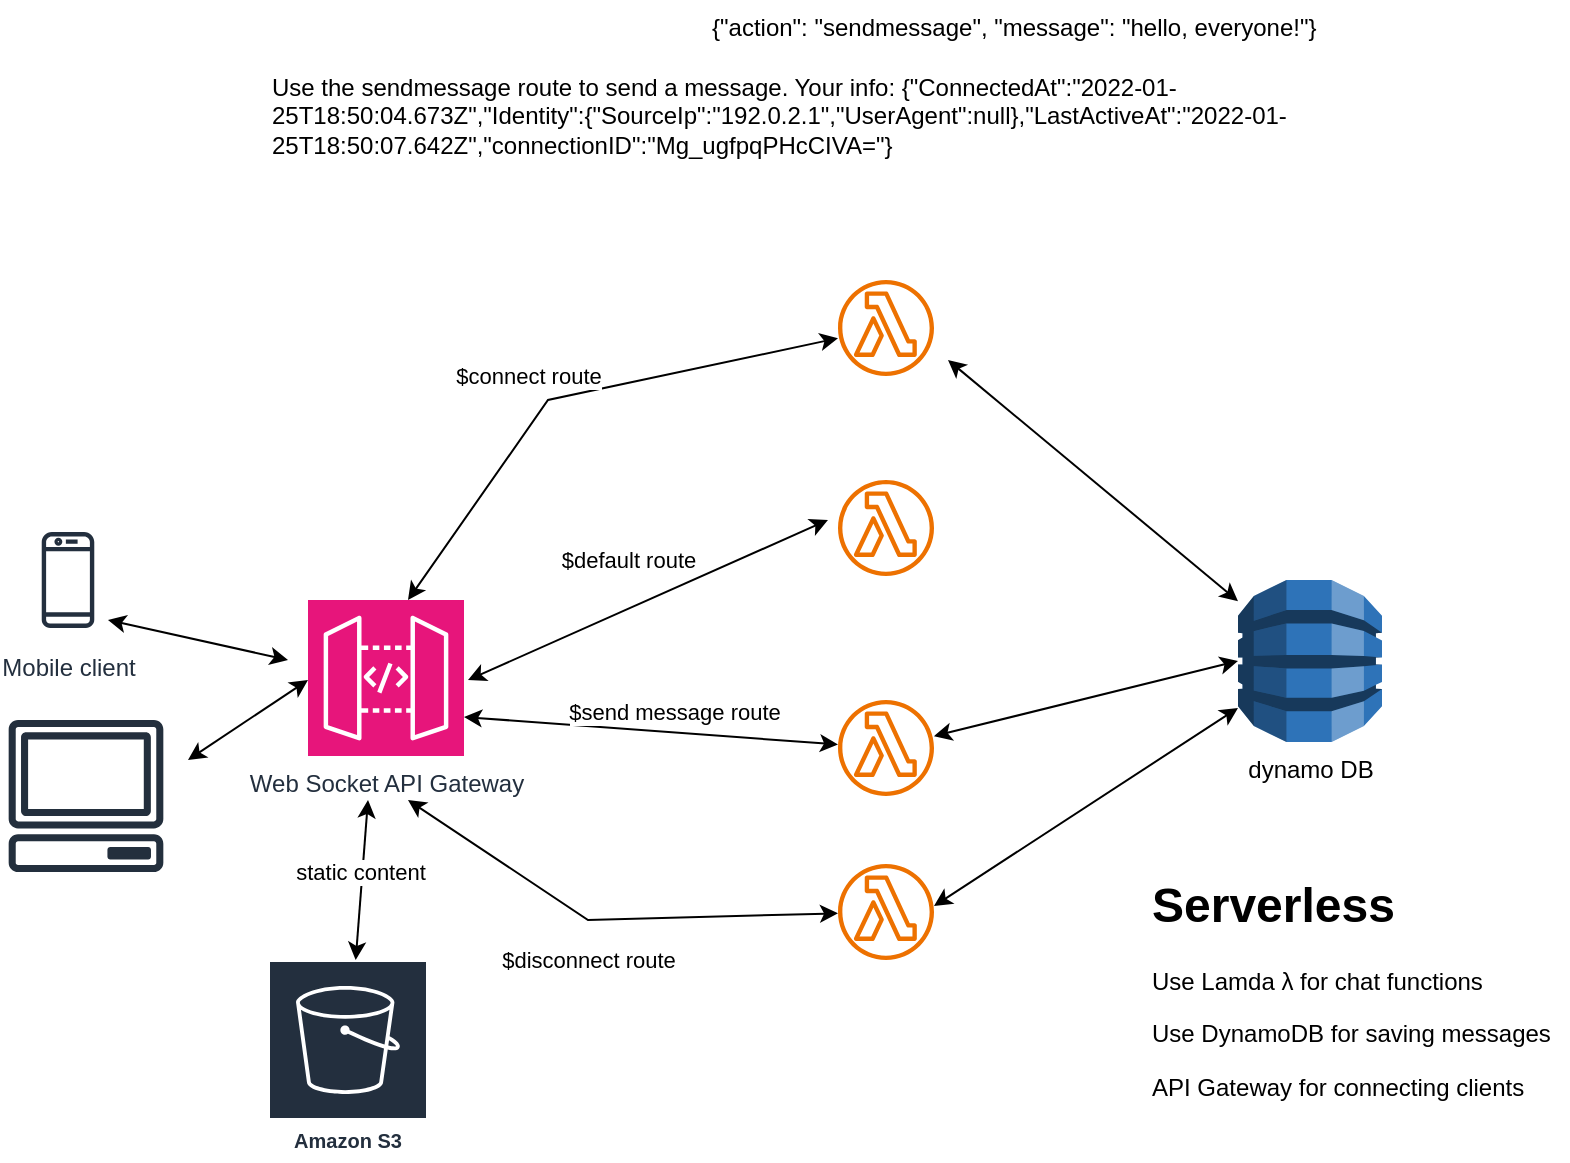 <mxfile version="24.3.0" type="github" pages="2">
  <diagram name="serverless" id="bz2cJXhlYBcJffawt7Kv">
    <mxGraphModel dx="1050" dy="565" grid="1" gridSize="10" guides="1" tooltips="1" connect="1" arrows="1" fold="1" page="1" pageScale="1" pageWidth="850" pageHeight="1100" math="0" shadow="0">
      <root>
        <mxCell id="0" />
        <mxCell id="1" parent="0" />
        <mxCell id="v-0748TicNtDJmusRZ1o-1" value="Mobile client" style="sketch=0;outlineConnect=0;fontColor=#232F3E;gradientColor=none;strokeColor=#232F3E;fillColor=#ffffff;dashed=0;verticalLabelPosition=bottom;verticalAlign=top;align=center;html=1;fontSize=12;fontStyle=0;aspect=fixed;shape=mxgraph.aws4.resourceIcon;resIcon=mxgraph.aws4.mobile_client;" parent="1" vertex="1">
          <mxGeometry x="10" y="320" width="60" height="60" as="geometry" />
        </mxCell>
        <mxCell id="v-0748TicNtDJmusRZ1o-2" value="" style="sketch=0;outlineConnect=0;fontColor=#232F3E;gradientColor=none;fillColor=#232F3D;strokeColor=none;dashed=0;verticalLabelPosition=bottom;verticalAlign=top;align=center;html=1;fontSize=12;fontStyle=0;aspect=fixed;pointerEvents=1;shape=mxgraph.aws4.client;" parent="1" vertex="1">
          <mxGeometry x="10" y="420" width="78" height="76" as="geometry" />
        </mxCell>
        <mxCell id="v-0748TicNtDJmusRZ1o-3" value="Web Socket API Gateway" style="sketch=0;points=[[0,0,0],[0.25,0,0],[0.5,0,0],[0.75,0,0],[1,0,0],[0,1,0],[0.25,1,0],[0.5,1,0],[0.75,1,0],[1,1,0],[0,0.25,0],[0,0.5,0],[0,0.75,0],[1,0.25,0],[1,0.5,0],[1,0.75,0]];outlineConnect=0;fontColor=#232F3E;fillColor=#E7157B;strokeColor=#ffffff;dashed=0;verticalLabelPosition=bottom;verticalAlign=top;align=center;html=1;fontSize=12;fontStyle=0;aspect=fixed;shape=mxgraph.aws4.resourceIcon;resIcon=mxgraph.aws4.api_gateway;" parent="1" vertex="1">
          <mxGeometry x="160" y="360" width="78" height="78" as="geometry" />
        </mxCell>
        <mxCell id="v-0748TicNtDJmusRZ1o-4" value="" style="sketch=0;outlineConnect=0;fontColor=#232F3E;gradientColor=none;fillColor=#ED7100;strokeColor=none;dashed=0;verticalLabelPosition=bottom;verticalAlign=top;align=center;html=1;fontSize=12;fontStyle=0;aspect=fixed;pointerEvents=1;shape=mxgraph.aws4.lambda_function;" parent="1" vertex="1">
          <mxGeometry x="425" y="200" width="48" height="48" as="geometry" />
        </mxCell>
        <mxCell id="v-0748TicNtDJmusRZ1o-5" value="" style="sketch=0;outlineConnect=0;fontColor=#232F3E;gradientColor=none;fillColor=#ED7100;strokeColor=none;dashed=0;verticalLabelPosition=bottom;verticalAlign=top;align=center;html=1;fontSize=12;fontStyle=0;aspect=fixed;pointerEvents=1;shape=mxgraph.aws4.lambda_function;" parent="1" vertex="1">
          <mxGeometry x="425" y="300" width="48" height="48" as="geometry" />
        </mxCell>
        <mxCell id="v-0748TicNtDJmusRZ1o-6" value="" style="sketch=0;outlineConnect=0;fontColor=#232F3E;gradientColor=none;fillColor=#ED7100;strokeColor=none;dashed=0;verticalLabelPosition=bottom;verticalAlign=top;align=center;html=1;fontSize=12;fontStyle=0;aspect=fixed;pointerEvents=1;shape=mxgraph.aws4.lambda_function;" parent="1" vertex="1">
          <mxGeometry x="425" y="410" width="48" height="48" as="geometry" />
        </mxCell>
        <mxCell id="v-0748TicNtDJmusRZ1o-7" value="" style="sketch=0;outlineConnect=0;fontColor=#232F3E;gradientColor=none;fillColor=#ED7100;strokeColor=none;dashed=0;verticalLabelPosition=bottom;verticalAlign=top;align=center;html=1;fontSize=12;fontStyle=0;aspect=fixed;pointerEvents=1;shape=mxgraph.aws4.lambda_function;" parent="1" vertex="1">
          <mxGeometry x="425" y="492" width="48" height="48" as="geometry" />
        </mxCell>
        <mxCell id="v-0748TicNtDJmusRZ1o-8" value="dynamo DB" style="outlineConnect=0;dashed=0;verticalLabelPosition=bottom;verticalAlign=top;align=center;html=1;shape=mxgraph.aws3.dynamo_db;fillColor=#2E73B8;gradientColor=none;" parent="1" vertex="1">
          <mxGeometry x="625" y="350" width="72" height="81" as="geometry" />
        </mxCell>
        <mxCell id="v-0748TicNtDJmusRZ1o-13" value="" style="endArrow=classic;startArrow=classic;html=1;rounded=0;" parent="1" target="v-0748TicNtDJmusRZ1o-4" edge="1">
          <mxGeometry width="50" height="50" relative="1" as="geometry">
            <mxPoint x="210" y="360" as="sourcePoint" />
            <mxPoint x="260" y="310" as="targetPoint" />
            <Array as="points">
              <mxPoint x="280" y="260" />
            </Array>
          </mxGeometry>
        </mxCell>
        <mxCell id="v-0748TicNtDJmusRZ1o-14" value="$connect route" style="edgeLabel;html=1;align=center;verticalAlign=middle;resizable=0;points=[];" parent="v-0748TicNtDJmusRZ1o-13" vertex="1" connectable="0">
          <mxGeometry x="0.166" relative="1" as="geometry">
            <mxPoint x="-45" y="-5" as="offset" />
          </mxGeometry>
        </mxCell>
        <mxCell id="v-0748TicNtDJmusRZ1o-15" value="" style="endArrow=classic;startArrow=classic;html=1;rounded=0;" parent="1" edge="1">
          <mxGeometry width="50" height="50" relative="1" as="geometry">
            <mxPoint x="240" y="400" as="sourcePoint" />
            <mxPoint x="420" y="320" as="targetPoint" />
          </mxGeometry>
        </mxCell>
        <mxCell id="v-0748TicNtDJmusRZ1o-16" value="$default route" style="edgeLabel;html=1;align=center;verticalAlign=middle;resizable=0;points=[];" parent="v-0748TicNtDJmusRZ1o-15" vertex="1" connectable="0">
          <mxGeometry x="-0.261" y="2" relative="1" as="geometry">
            <mxPoint x="14" y="-29" as="offset" />
          </mxGeometry>
        </mxCell>
        <mxCell id="v-0748TicNtDJmusRZ1o-17" value="" style="endArrow=classic;startArrow=classic;html=1;rounded=0;exitX=1;exitY=0.75;exitDx=0;exitDy=0;exitPerimeter=0;" parent="1" source="v-0748TicNtDJmusRZ1o-3" target="v-0748TicNtDJmusRZ1o-6" edge="1">
          <mxGeometry width="50" height="50" relative="1" as="geometry">
            <mxPoint x="250" y="410" as="sourcePoint" />
            <mxPoint x="430" y="330" as="targetPoint" />
          </mxGeometry>
        </mxCell>
        <mxCell id="v-0748TicNtDJmusRZ1o-18" value="$send message route" style="edgeLabel;html=1;align=center;verticalAlign=middle;resizable=0;points=[];" parent="v-0748TicNtDJmusRZ1o-17" vertex="1" connectable="0">
          <mxGeometry x="-0.261" y="2" relative="1" as="geometry">
            <mxPoint x="35" y="-6" as="offset" />
          </mxGeometry>
        </mxCell>
        <mxCell id="v-0748TicNtDJmusRZ1o-19" value="" style="endArrow=classic;startArrow=classic;html=1;rounded=0;" parent="1" target="v-0748TicNtDJmusRZ1o-7" edge="1">
          <mxGeometry width="50" height="50" relative="1" as="geometry">
            <mxPoint x="210" y="460" as="sourcePoint" />
            <mxPoint x="435" y="442" as="targetPoint" />
            <Array as="points">
              <mxPoint x="300" y="520" />
            </Array>
          </mxGeometry>
        </mxCell>
        <mxCell id="v-0748TicNtDJmusRZ1o-20" value="$disconnect route" style="edgeLabel;html=1;align=center;verticalAlign=middle;resizable=0;points=[];" parent="v-0748TicNtDJmusRZ1o-19" vertex="1" connectable="0">
          <mxGeometry x="-0.261" y="2" relative="1" as="geometry">
            <mxPoint x="17" y="34" as="offset" />
          </mxGeometry>
        </mxCell>
        <mxCell id="v-0748TicNtDJmusRZ1o-21" value="" style="endArrow=classic;startArrow=classic;html=1;rounded=0;" parent="1" edge="1">
          <mxGeometry width="50" height="50" relative="1" as="geometry">
            <mxPoint x="60" y="370" as="sourcePoint" />
            <mxPoint x="150" y="390" as="targetPoint" />
          </mxGeometry>
        </mxCell>
        <mxCell id="v-0748TicNtDJmusRZ1o-22" value="" style="endArrow=classic;startArrow=classic;html=1;rounded=0;" parent="1" edge="1">
          <mxGeometry width="50" height="50" relative="1" as="geometry">
            <mxPoint x="100" y="440" as="sourcePoint" />
            <mxPoint x="160" y="400" as="targetPoint" />
          </mxGeometry>
        </mxCell>
        <mxCell id="Hgnd81LalGCMVuMVIGAU-1" value="" style="endArrow=classic;startArrow=classic;html=1;rounded=0;" parent="1" target="v-0748TicNtDJmusRZ1o-8" edge="1">
          <mxGeometry width="50" height="50" relative="1" as="geometry">
            <mxPoint x="480" y="240" as="sourcePoint" />
            <mxPoint x="520" y="180" as="targetPoint" />
          </mxGeometry>
        </mxCell>
        <mxCell id="Hgnd81LalGCMVuMVIGAU-2" value="" style="endArrow=classic;startArrow=classic;html=1;rounded=0;entryX=0;entryY=0.5;entryDx=0;entryDy=0;entryPerimeter=0;" parent="1" source="v-0748TicNtDJmusRZ1o-6" target="v-0748TicNtDJmusRZ1o-8" edge="1">
          <mxGeometry width="50" height="50" relative="1" as="geometry">
            <mxPoint x="490" y="250" as="sourcePoint" />
            <mxPoint x="635" y="371" as="targetPoint" />
          </mxGeometry>
        </mxCell>
        <mxCell id="Hgnd81LalGCMVuMVIGAU-3" value="" style="endArrow=classic;startArrow=classic;html=1;rounded=0;" parent="1" target="v-0748TicNtDJmusRZ1o-8" edge="1">
          <mxGeometry width="50" height="50" relative="1" as="geometry">
            <mxPoint x="473" y="513" as="sourcePoint" />
            <mxPoint x="635" y="458" as="targetPoint" />
          </mxGeometry>
        </mxCell>
        <mxCell id="_bplAM0HiLYQ9Z9dN7LO-1" value="{&quot;action&quot;: &quot;sendmessage&quot;, &quot;message&quot;: &quot;hello, everyone!&quot;}" style="text;whiteSpace=wrap;" parent="1" vertex="1">
          <mxGeometry x="360" y="60" width="340" height="40" as="geometry" />
        </mxCell>
        <mxCell id="_bplAM0HiLYQ9Z9dN7LO-4" value="Use the sendmessage route to send a message. Your info: {&quot;ConnectedAt&quot;:&quot;2022-01-25T18:50:04.673Z&quot;,&quot;Identity&quot;:{&quot;SourceIp&quot;:&quot;192.0.2.1&quot;,&quot;UserAgent&quot;:null},&quot;LastActiveAt&quot;:&quot;2022-01-25T18:50:07.642Z&quot;,&quot;connectionID&quot;:&quot;Mg_ugfpqPHcCIVA=&quot;}" style="text;whiteSpace=wrap;" parent="1" vertex="1">
          <mxGeometry x="140" y="90" width="560" height="70" as="geometry" />
        </mxCell>
        <mxCell id="Q9tqnkqPoD4LKW9DeTYe-4" value="&lt;h1 style=&quot;margin-top: 0px;&quot;&gt;Serverless&lt;/h1&gt;&lt;p&gt;Use Lamda λ for chat functions&lt;/p&gt;&lt;p&gt;Use DynamoDB for saving messages&lt;/p&gt;&lt;p&gt;API Gateway for connecting clients&lt;/p&gt;" style="text;html=1;whiteSpace=wrap;overflow=hidden;rounded=0;" vertex="1" parent="1">
          <mxGeometry x="580" y="492" width="210" height="128" as="geometry" />
        </mxCell>
        <mxCell id="L9SJ8zGq5cZbFp5idbkM-1" value="Amazon S3" style="sketch=0;outlineConnect=0;fontColor=#232F3E;gradientColor=none;strokeColor=#ffffff;fillColor=#232F3E;dashed=0;verticalLabelPosition=middle;verticalAlign=bottom;align=center;html=1;whiteSpace=wrap;fontSize=10;fontStyle=1;spacing=3;shape=mxgraph.aws4.productIcon;prIcon=mxgraph.aws4.s3;" vertex="1" parent="1">
          <mxGeometry x="140" y="540" width="80" height="100" as="geometry" />
        </mxCell>
        <mxCell id="L9SJ8zGq5cZbFp5idbkM-2" value="" style="endArrow=classic;startArrow=classic;html=1;rounded=0;" edge="1" parent="1" source="L9SJ8zGq5cZbFp5idbkM-1">
          <mxGeometry width="50" height="50" relative="1" as="geometry">
            <mxPoint x="110" y="450" as="sourcePoint" />
            <mxPoint x="190" y="460" as="targetPoint" />
          </mxGeometry>
        </mxCell>
        <mxCell id="L9SJ8zGq5cZbFp5idbkM-3" value="static content" style="edgeLabel;html=1;align=center;verticalAlign=middle;resizable=0;points=[];" vertex="1" connectable="0" parent="L9SJ8zGq5cZbFp5idbkM-2">
          <mxGeometry x="0.102" y="1" relative="1" as="geometry">
            <mxPoint as="offset" />
          </mxGeometry>
        </mxCell>
      </root>
    </mxGraphModel>
  </diagram>
  <diagram id="CzxH3AWf9MWAfTofhta9" name="managed-client">
    <mxGraphModel dx="1050" dy="565" grid="1" gridSize="10" guides="1" tooltips="1" connect="1" arrows="1" fold="1" page="1" pageScale="1" pageWidth="850" pageHeight="1100" math="0" shadow="0">
      <root>
        <mxCell id="0" />
        <mxCell id="1" parent="0" />
        <mxCell id="6g2W2QSspoGPn6mh1SmF-1" value="Mobile client" style="sketch=0;outlineConnect=0;fontColor=#232F3E;gradientColor=none;strokeColor=#232F3E;fillColor=#ffffff;dashed=0;verticalLabelPosition=bottom;verticalAlign=top;align=center;html=1;fontSize=12;fontStyle=0;aspect=fixed;shape=mxgraph.aws4.resourceIcon;resIcon=mxgraph.aws4.mobile_client;" parent="1" vertex="1">
          <mxGeometry x="10" y="270" width="60" height="60" as="geometry" />
        </mxCell>
        <mxCell id="6g2W2QSspoGPn6mh1SmF-2" value="" style="sketch=0;outlineConnect=0;fontColor=#232F3E;gradientColor=none;fillColor=#232F3D;strokeColor=none;dashed=0;verticalLabelPosition=bottom;verticalAlign=top;align=center;html=1;fontSize=12;fontStyle=0;aspect=fixed;pointerEvents=1;shape=mxgraph.aws4.client;" parent="1" vertex="1">
          <mxGeometry x="10" y="370" width="78" height="76" as="geometry" />
        </mxCell>
        <mxCell id="6g2W2QSspoGPn6mh1SmF-3" value="" style="endArrow=classic;startArrow=classic;html=1;rounded=0;" parent="1" edge="1">
          <mxGeometry width="50" height="50" relative="1" as="geometry">
            <mxPoint x="60" y="320" as="sourcePoint" />
            <mxPoint x="150" y="340" as="targetPoint" />
          </mxGeometry>
        </mxCell>
        <mxCell id="6g2W2QSspoGPn6mh1SmF-4" value="" style="endArrow=classic;startArrow=classic;html=1;rounded=0;" parent="1" edge="1">
          <mxGeometry width="50" height="50" relative="1" as="geometry">
            <mxPoint x="100" y="390" as="sourcePoint" />
            <mxPoint x="160" y="350" as="targetPoint" />
          </mxGeometry>
        </mxCell>
        <mxCell id="6g2W2QSspoGPn6mh1SmF-5" value="Cognito Identification" style="sketch=0;points=[[0,0,0],[0.25,0,0],[0.5,0,0],[0.75,0,0],[1,0,0],[0,1,0],[0.25,1,0],[0.5,1,0],[0.75,1,0],[1,1,0],[0,0.25,0],[0,0.5,0],[0,0.75,0],[1,0.25,0],[1,0.5,0],[1,0.75,0]];outlineConnect=0;fontColor=#232F3E;fillColor=#DD344C;strokeColor=#ffffff;dashed=0;verticalLabelPosition=bottom;verticalAlign=top;align=center;html=1;fontSize=12;fontStyle=0;aspect=fixed;shape=mxgraph.aws4.resourceIcon;resIcon=mxgraph.aws4.cognito;" parent="1" vertex="1">
          <mxGeometry x="332" y="140" width="78" height="78" as="geometry" />
        </mxCell>
        <mxCell id="6g2W2QSspoGPn6mh1SmF-6" value="Amplify + React Framework" style="sketch=0;points=[[0,0,0],[0.25,0,0],[0.5,0,0],[0.75,0,0],[1,0,0],[0,1,0],[0.25,1,0],[0.5,1,0],[0.75,1,0],[1,1,0],[0,0.25,0],[0,0.5,0],[0,0.75,0],[1,0.25,0],[1,0.5,0],[1,0.75,0]];outlineConnect=0;fontColor=#232F3E;fillColor=#DD344C;strokeColor=#ffffff;dashed=0;verticalLabelPosition=bottom;verticalAlign=top;align=center;html=1;fontSize=12;fontStyle=0;aspect=fixed;shape=mxgraph.aws4.resourceIcon;resIcon=mxgraph.aws4.amplify;" parent="1" vertex="1">
          <mxGeometry x="200" y="301" width="78" height="78" as="geometry" />
        </mxCell>
        <mxCell id="ExZvxduwD3NTuQLcTQ38-1" value="" style="shape=image;html=1;verticalAlign=top;verticalLabelPosition=bottom;labelBackgroundColor=#ffffff;imageAspect=0;aspect=fixed;image=https://cdn1.iconfinder.com/data/icons/ui-essential-17/32/UI_Essential_Outline_1_essential-app-ui-messages-talk-128.png" parent="1" vertex="1">
          <mxGeometry x="160" y="320" width="40" height="40" as="geometry" />
        </mxCell>
        <mxCell id="ExZvxduwD3NTuQLcTQ38-2" value="Amazon S3" style="sketch=0;outlineConnect=0;fontColor=#232F3E;gradientColor=none;strokeColor=#ffffff;fillColor=#232F3E;dashed=0;verticalLabelPosition=middle;verticalAlign=bottom;align=center;html=1;whiteSpace=wrap;fontSize=10;fontStyle=1;spacing=3;shape=mxgraph.aws4.productIcon;prIcon=mxgraph.aws4.s3;" parent="1" vertex="1">
          <mxGeometry x="330" y="430" width="80" height="100" as="geometry" />
        </mxCell>
        <mxCell id="ExZvxduwD3NTuQLcTQ38-3" value="Chime SDK messaging" style="sketch=0;points=[[0,0,0],[0.25,0,0],[0.5,0,0],[0.75,0,0],[1,0,0],[0,1,0],[0.25,1,0],[0.5,1,0],[0.75,1,0],[1,1,0],[0,0.25,0],[0,0.5,0],[0,0.75,0],[1,0.25,0],[1,0.5,0],[1,0.75,0]];outlineConnect=0;fontColor=#232F3E;fillColor=#DD344C;strokeColor=#ffffff;dashed=0;verticalLabelPosition=bottom;verticalAlign=top;align=center;html=1;fontSize=12;fontStyle=0;aspect=fixed;shape=mxgraph.aws4.resourceIcon;resIcon=mxgraph.aws4.chime_sdk;" parent="1" vertex="1">
          <mxGeometry x="580" y="301" width="78" height="78" as="geometry" />
        </mxCell>
        <mxCell id="ExZvxduwD3NTuQLcTQ38-4" value="" style="endArrow=classic;startArrow=classic;html=1;rounded=0;" parent="1" edge="1">
          <mxGeometry width="50" height="50" relative="1" as="geometry">
            <mxPoint x="240" y="290" as="sourcePoint" />
            <mxPoint x="330" y="180" as="targetPoint" />
          </mxGeometry>
        </mxCell>
        <mxCell id="ExZvxduwD3NTuQLcTQ38-5" value="Registration login / Authenticate" style="edgeLabel;html=1;align=center;verticalAlign=middle;resizable=0;points=[];" parent="ExZvxduwD3NTuQLcTQ38-4" vertex="1" connectable="0">
          <mxGeometry x="-0.18" y="-1" relative="1" as="geometry">
            <mxPoint as="offset" />
          </mxGeometry>
        </mxCell>
        <mxCell id="ExZvxduwD3NTuQLcTQ38-8" value="" style="endArrow=classic;startArrow=classic;html=1;rounded=0;" parent="1" edge="1">
          <mxGeometry width="50" height="50" relative="1" as="geometry">
            <mxPoint x="320" y="470" as="sourcePoint" />
            <mxPoint x="240" y="400" as="targetPoint" />
          </mxGeometry>
        </mxCell>
        <mxCell id="ExZvxduwD3NTuQLcTQ38-9" value="store images / files" style="edgeLabel;html=1;align=center;verticalAlign=middle;resizable=0;points=[];" parent="ExZvxduwD3NTuQLcTQ38-8" vertex="1" connectable="0">
          <mxGeometry x="-0.351" relative="1" as="geometry">
            <mxPoint x="-44" y="12" as="offset" />
          </mxGeometry>
        </mxCell>
        <mxCell id="Gu14bvD0OnjftGrYfDw7-2" value="" style="sketch=0;outlineConnect=0;fontColor=#232F3E;gradientColor=none;fillColor=#7AA116;strokeColor=none;dashed=0;verticalLabelPosition=bottom;verticalAlign=top;align=center;html=1;fontSize=12;fontStyle=0;aspect=fixed;pointerEvents=1;shape=mxgraph.aws4.lambda_function;" parent="1" vertex="1">
          <mxGeometry x="560" y="50" width="78" height="78" as="geometry" />
        </mxCell>
        <mxCell id="Gu14bvD0OnjftGrYfDw7-3" value="" style="endArrow=classic;startArrow=classic;html=1;rounded=0;" parent="1" source="Gu14bvD0OnjftGrYfDw7-2" target="6g2W2QSspoGPn6mh1SmF-5" edge="1">
          <mxGeometry width="50" height="50" relative="1" as="geometry">
            <mxPoint x="400" y="300" as="sourcePoint" />
            <mxPoint x="450" y="250" as="targetPoint" />
          </mxGeometry>
        </mxCell>
        <mxCell id="Gu14bvD0OnjftGrYfDw7-4" value="POST authentication-&amp;gt; Triger lambda" style="edgeLabel;html=1;align=center;verticalAlign=middle;resizable=0;points=[];" parent="Gu14bvD0OnjftGrYfDw7-3" vertex="1" connectable="0">
          <mxGeometry x="-0.055" y="-1" relative="1" as="geometry">
            <mxPoint as="offset" />
          </mxGeometry>
        </mxCell>
        <mxCell id="Gu14bvD0OnjftGrYfDw7-5" value="" style="endArrow=classic;startArrow=classic;html=1;rounded=0;entryX=0.5;entryY=0;entryDx=0;entryDy=0;entryPerimeter=0;" parent="1" source="Gu14bvD0OnjftGrYfDw7-2" target="ExZvxduwD3NTuQLcTQ38-3" edge="1">
          <mxGeometry width="50" height="50" relative="1" as="geometry">
            <mxPoint x="440" y="340" as="sourcePoint" />
            <mxPoint x="490" y="290" as="targetPoint" />
          </mxGeometry>
        </mxCell>
        <mxCell id="Gu14bvD0OnjftGrYfDw7-6" value="Create Chime User" style="edgeLabel;html=1;align=center;verticalAlign=middle;resizable=0;points=[];" parent="Gu14bvD0OnjftGrYfDw7-5" vertex="1" connectable="0">
          <mxGeometry x="-0.231" y="-1" relative="1" as="geometry">
            <mxPoint x="2" y="15" as="offset" />
          </mxGeometry>
        </mxCell>
        <mxCell id="Gu14bvD0OnjftGrYfDw7-7" value="" style="endArrow=classic;startArrow=classic;html=1;rounded=0;entryX=0;entryY=0.5;entryDx=0;entryDy=0;entryPerimeter=0;" parent="1" target="ExZvxduwD3NTuQLcTQ38-3" edge="1">
          <mxGeometry width="50" height="50" relative="1" as="geometry">
            <mxPoint x="280" y="340" as="sourcePoint" />
            <mxPoint x="330" y="290" as="targetPoint" />
          </mxGeometry>
        </mxCell>
        <mxCell id="Gu14bvD0OnjftGrYfDw7-8" value="Send / Receives messages" style="edgeLabel;html=1;align=center;verticalAlign=middle;resizable=0;points=[];" parent="Gu14bvD0OnjftGrYfDw7-7" vertex="1" connectable="0">
          <mxGeometry x="-0.135" relative="1" as="geometry">
            <mxPoint y="10" as="offset" />
          </mxGeometry>
        </mxCell>
        <mxCell id="QALEm0RvezgfaWuDqv6z-1" value="&lt;h1 style=&quot;margin-top: 0px;&quot;&gt;Managed Services&lt;/h1&gt;&lt;p&gt;Use Amplify+React for web page creation&lt;/p&gt;&lt;p&gt;Use Cognito for user Authentication inside app&lt;/p&gt;&lt;p&gt;New User creation using Chime messaging&lt;/p&gt;&lt;p&gt;Use S3 to store allowed file types, images etc.&lt;/p&gt;" style="text;html=1;whiteSpace=wrap;overflow=hidden;rounded=0;" vertex="1" parent="1">
          <mxGeometry x="509" y="420" width="291" height="150" as="geometry" />
        </mxCell>
      </root>
    </mxGraphModel>
  </diagram>
</mxfile>
